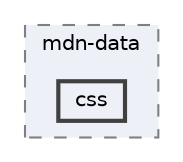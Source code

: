 digraph "pkiclassroomrescheduler/src/main/frontend/node_modules/svgo/node_modules/mdn-data/css"
{
 // LATEX_PDF_SIZE
  bgcolor="transparent";
  edge [fontname=Helvetica,fontsize=10,labelfontname=Helvetica,labelfontsize=10];
  node [fontname=Helvetica,fontsize=10,shape=box,height=0.2,width=0.4];
  compound=true
  subgraph clusterdir_16bf4498b49b2dd4c435d51c7bc54716 {
    graph [ bgcolor="#edf0f7", pencolor="grey50", label="mdn-data", fontname=Helvetica,fontsize=10 style="filled,dashed", URL="dir_16bf4498b49b2dd4c435d51c7bc54716.html",tooltip=""]
  dir_776522c867c7f1efbd8343950ffbb416 [label="css", fillcolor="#edf0f7", color="grey25", style="filled,bold", URL="dir_776522c867c7f1efbd8343950ffbb416.html",tooltip=""];
  }
}
